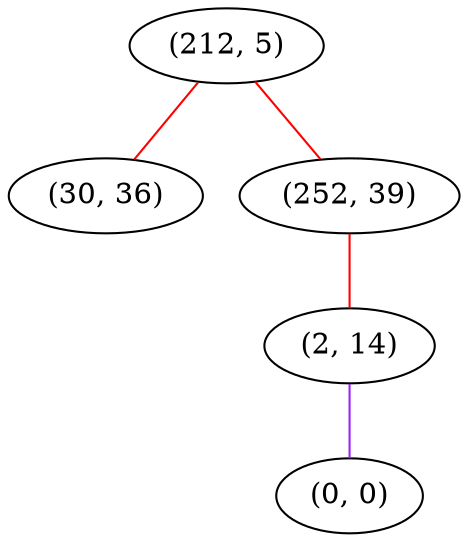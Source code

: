 graph "" {
"(212, 5)";
"(30, 36)";
"(252, 39)";
"(2, 14)";
"(0, 0)";
"(212, 5)" -- "(30, 36)"  [color=red, key=0, weight=1];
"(212, 5)" -- "(252, 39)"  [color=red, key=0, weight=1];
"(252, 39)" -- "(2, 14)"  [color=red, key=0, weight=1];
"(2, 14)" -- "(0, 0)"  [color=purple, key=0, weight=4];
}
